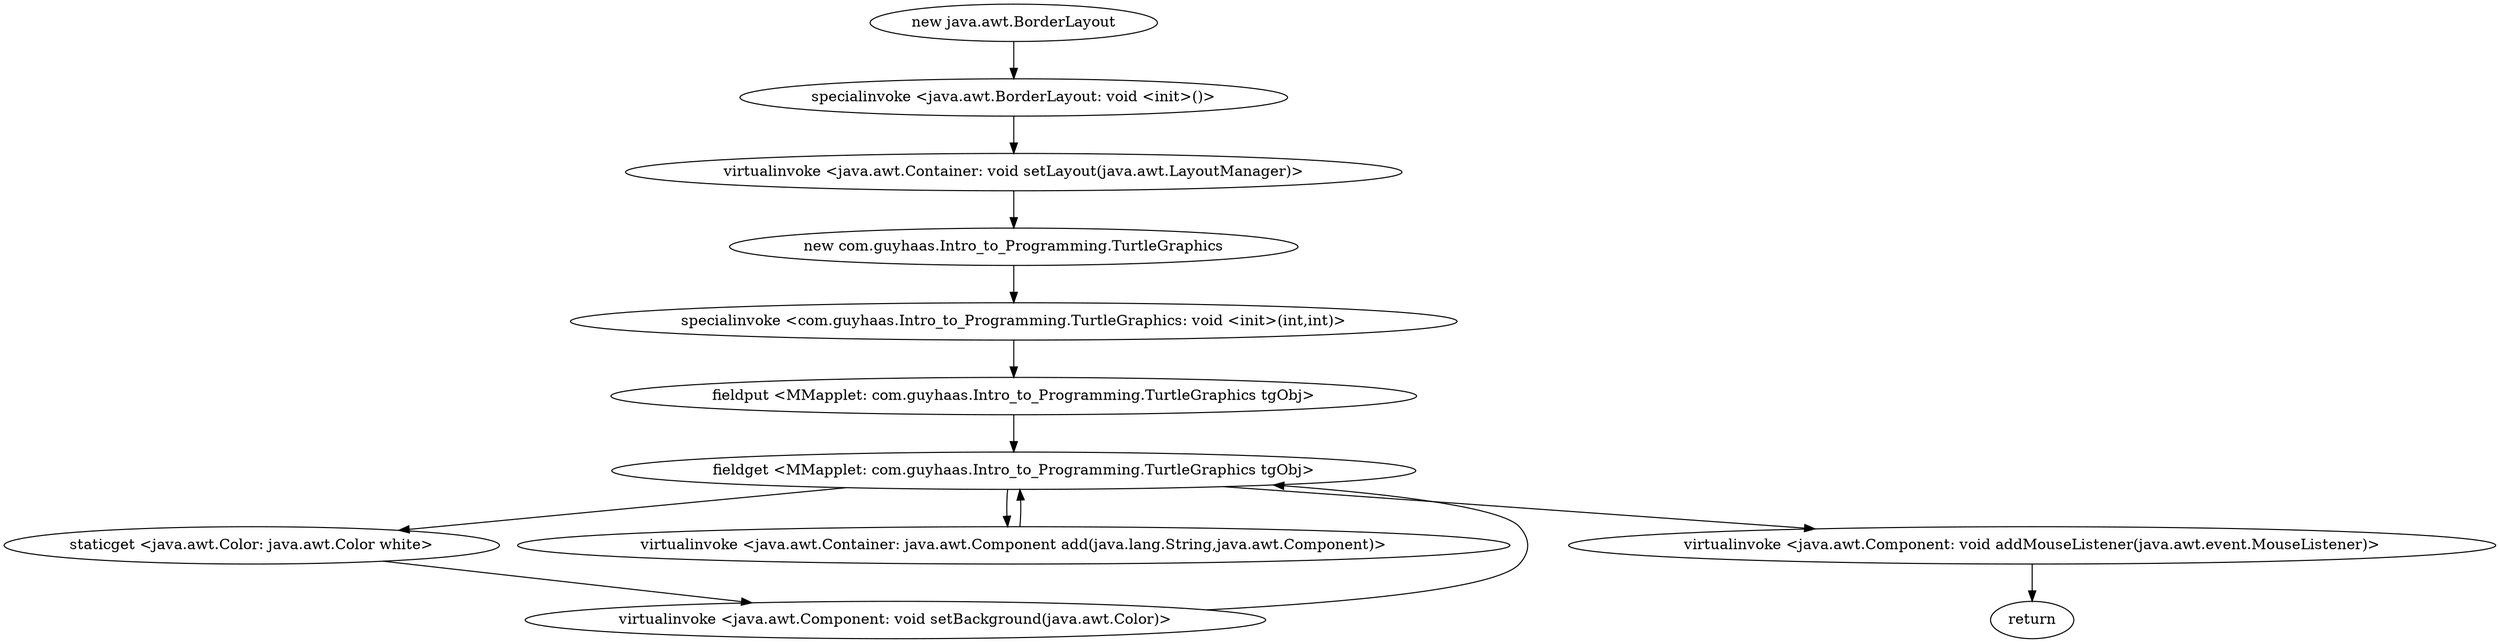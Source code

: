 digraph "" {
"new java.awt.BorderLayout";
 "new java.awt.BorderLayout"->"specialinvoke <java.awt.BorderLayout: void <init>()>";
 "specialinvoke <java.awt.BorderLayout: void <init>()>"->"virtualinvoke <java.awt.Container: void setLayout(java.awt.LayoutManager)>";
 "virtualinvoke <java.awt.Container: void setLayout(java.awt.LayoutManager)>"->"new com.guyhaas.Intro_to_Programming.TurtleGraphics";
 "new com.guyhaas.Intro_to_Programming.TurtleGraphics"->"specialinvoke <com.guyhaas.Intro_to_Programming.TurtleGraphics: void <init>(int,int)>";
 "specialinvoke <com.guyhaas.Intro_to_Programming.TurtleGraphics: void <init>(int,int)>"->"fieldput <MMapplet: com.guyhaas.Intro_to_Programming.TurtleGraphics tgObj>";
 "fieldput <MMapplet: com.guyhaas.Intro_to_Programming.TurtleGraphics tgObj>"->"fieldget <MMapplet: com.guyhaas.Intro_to_Programming.TurtleGraphics tgObj>";
 "fieldget <MMapplet: com.guyhaas.Intro_to_Programming.TurtleGraphics tgObj>"->"staticget <java.awt.Color: java.awt.Color white>";
 "staticget <java.awt.Color: java.awt.Color white>"->"virtualinvoke <java.awt.Component: void setBackground(java.awt.Color)>";
 "virtualinvoke <java.awt.Component: void setBackground(java.awt.Color)>"->"fieldget <MMapplet: com.guyhaas.Intro_to_Programming.TurtleGraphics tgObj>";
 "fieldget <MMapplet: com.guyhaas.Intro_to_Programming.TurtleGraphics tgObj>"->"virtualinvoke <java.awt.Container: java.awt.Component add(java.lang.String,java.awt.Component)>";
 "virtualinvoke <java.awt.Container: java.awt.Component add(java.lang.String,java.awt.Component)>"->"fieldget <MMapplet: com.guyhaas.Intro_to_Programming.TurtleGraphics tgObj>";
 "fieldget <MMapplet: com.guyhaas.Intro_to_Programming.TurtleGraphics tgObj>"->"virtualinvoke <java.awt.Component: void addMouseListener(java.awt.event.MouseListener)>";
 "virtualinvoke <java.awt.Component: void addMouseListener(java.awt.event.MouseListener)>"->"return";
}
